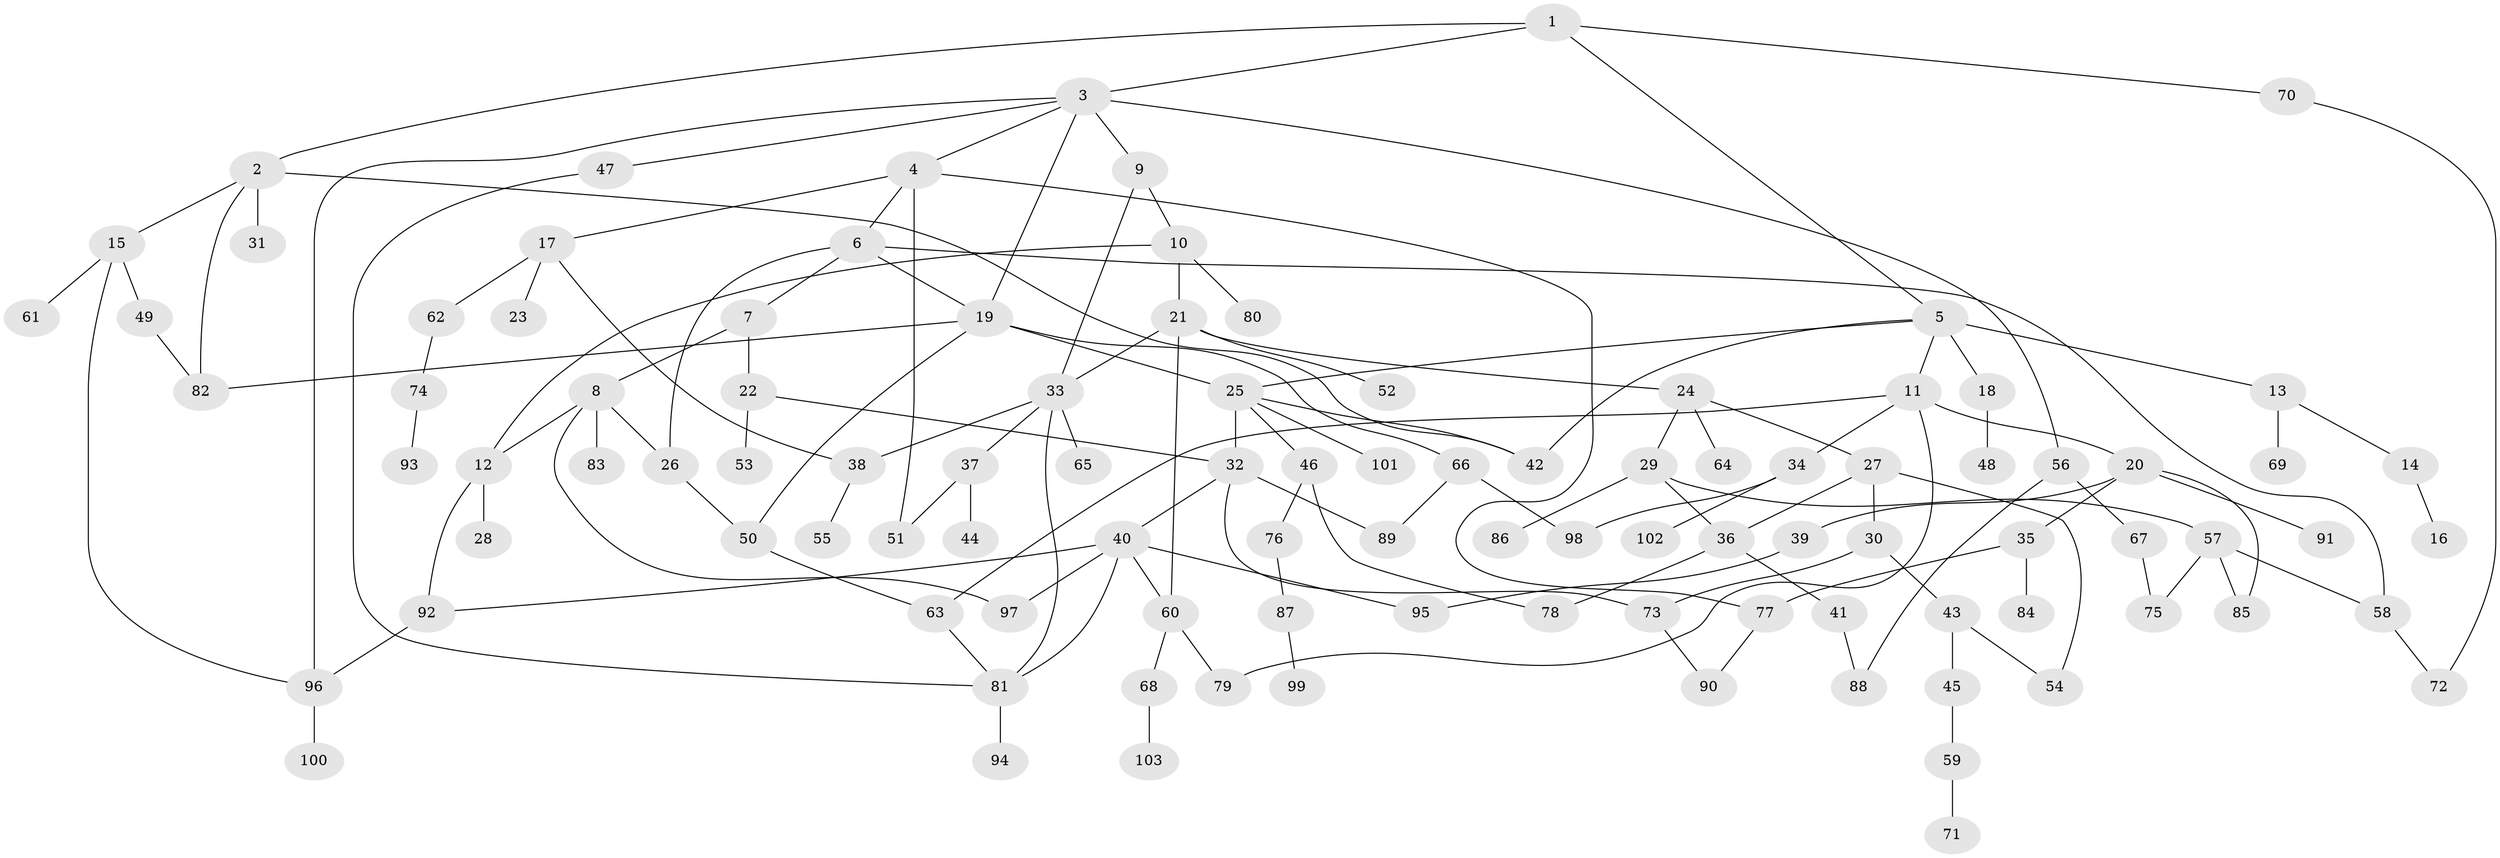 // Generated by graph-tools (version 1.1) at 2025/42/03/09/25 04:42:25]
// undirected, 103 vertices, 139 edges
graph export_dot {
graph [start="1"]
  node [color=gray90,style=filled];
  1;
  2;
  3;
  4;
  5;
  6;
  7;
  8;
  9;
  10;
  11;
  12;
  13;
  14;
  15;
  16;
  17;
  18;
  19;
  20;
  21;
  22;
  23;
  24;
  25;
  26;
  27;
  28;
  29;
  30;
  31;
  32;
  33;
  34;
  35;
  36;
  37;
  38;
  39;
  40;
  41;
  42;
  43;
  44;
  45;
  46;
  47;
  48;
  49;
  50;
  51;
  52;
  53;
  54;
  55;
  56;
  57;
  58;
  59;
  60;
  61;
  62;
  63;
  64;
  65;
  66;
  67;
  68;
  69;
  70;
  71;
  72;
  73;
  74;
  75;
  76;
  77;
  78;
  79;
  80;
  81;
  82;
  83;
  84;
  85;
  86;
  87;
  88;
  89;
  90;
  91;
  92;
  93;
  94;
  95;
  96;
  97;
  98;
  99;
  100;
  101;
  102;
  103;
  1 -- 2;
  1 -- 3;
  1 -- 5;
  1 -- 70;
  2 -- 15;
  2 -- 31;
  2 -- 42;
  2 -- 82;
  3 -- 4;
  3 -- 9;
  3 -- 19;
  3 -- 47;
  3 -- 56;
  3 -- 96;
  4 -- 6;
  4 -- 17;
  4 -- 51;
  4 -- 77;
  5 -- 11;
  5 -- 13;
  5 -- 18;
  5 -- 25;
  5 -- 42;
  6 -- 7;
  6 -- 26;
  6 -- 58;
  6 -- 19;
  7 -- 8;
  7 -- 22;
  8 -- 12;
  8 -- 83;
  8 -- 97;
  8 -- 26;
  9 -- 10;
  9 -- 33;
  10 -- 21;
  10 -- 80;
  10 -- 12;
  11 -- 20;
  11 -- 34;
  11 -- 63;
  11 -- 79;
  12 -- 28;
  12 -- 92;
  13 -- 14;
  13 -- 69;
  14 -- 16;
  15 -- 49;
  15 -- 61;
  15 -- 96;
  17 -- 23;
  17 -- 38;
  17 -- 62;
  18 -- 48;
  19 -- 50;
  19 -- 66;
  19 -- 25;
  19 -- 82;
  20 -- 35;
  20 -- 39;
  20 -- 91;
  20 -- 85;
  21 -- 24;
  21 -- 52;
  21 -- 60;
  21 -- 33;
  22 -- 32;
  22 -- 53;
  24 -- 27;
  24 -- 29;
  24 -- 64;
  25 -- 46;
  25 -- 101;
  25 -- 32;
  25 -- 42;
  26 -- 50;
  27 -- 30;
  27 -- 36;
  27 -- 54;
  29 -- 57;
  29 -- 86;
  29 -- 36;
  30 -- 43;
  30 -- 73;
  32 -- 40;
  32 -- 89;
  32 -- 73;
  33 -- 37;
  33 -- 65;
  33 -- 38;
  33 -- 81;
  34 -- 98;
  34 -- 102;
  35 -- 84;
  35 -- 77;
  36 -- 41;
  36 -- 78;
  37 -- 44;
  37 -- 51;
  38 -- 55;
  39 -- 95;
  40 -- 81;
  40 -- 97;
  40 -- 92;
  40 -- 60;
  40 -- 95;
  41 -- 88;
  43 -- 45;
  43 -- 54;
  45 -- 59;
  46 -- 76;
  46 -- 78;
  47 -- 81;
  49 -- 82;
  50 -- 63;
  56 -- 67;
  56 -- 88;
  57 -- 75;
  57 -- 85;
  57 -- 58;
  58 -- 72;
  59 -- 71;
  60 -- 68;
  60 -- 79;
  62 -- 74;
  63 -- 81;
  66 -- 89;
  66 -- 98;
  67 -- 75;
  68 -- 103;
  70 -- 72;
  73 -- 90;
  74 -- 93;
  76 -- 87;
  77 -- 90;
  81 -- 94;
  87 -- 99;
  92 -- 96;
  96 -- 100;
}
